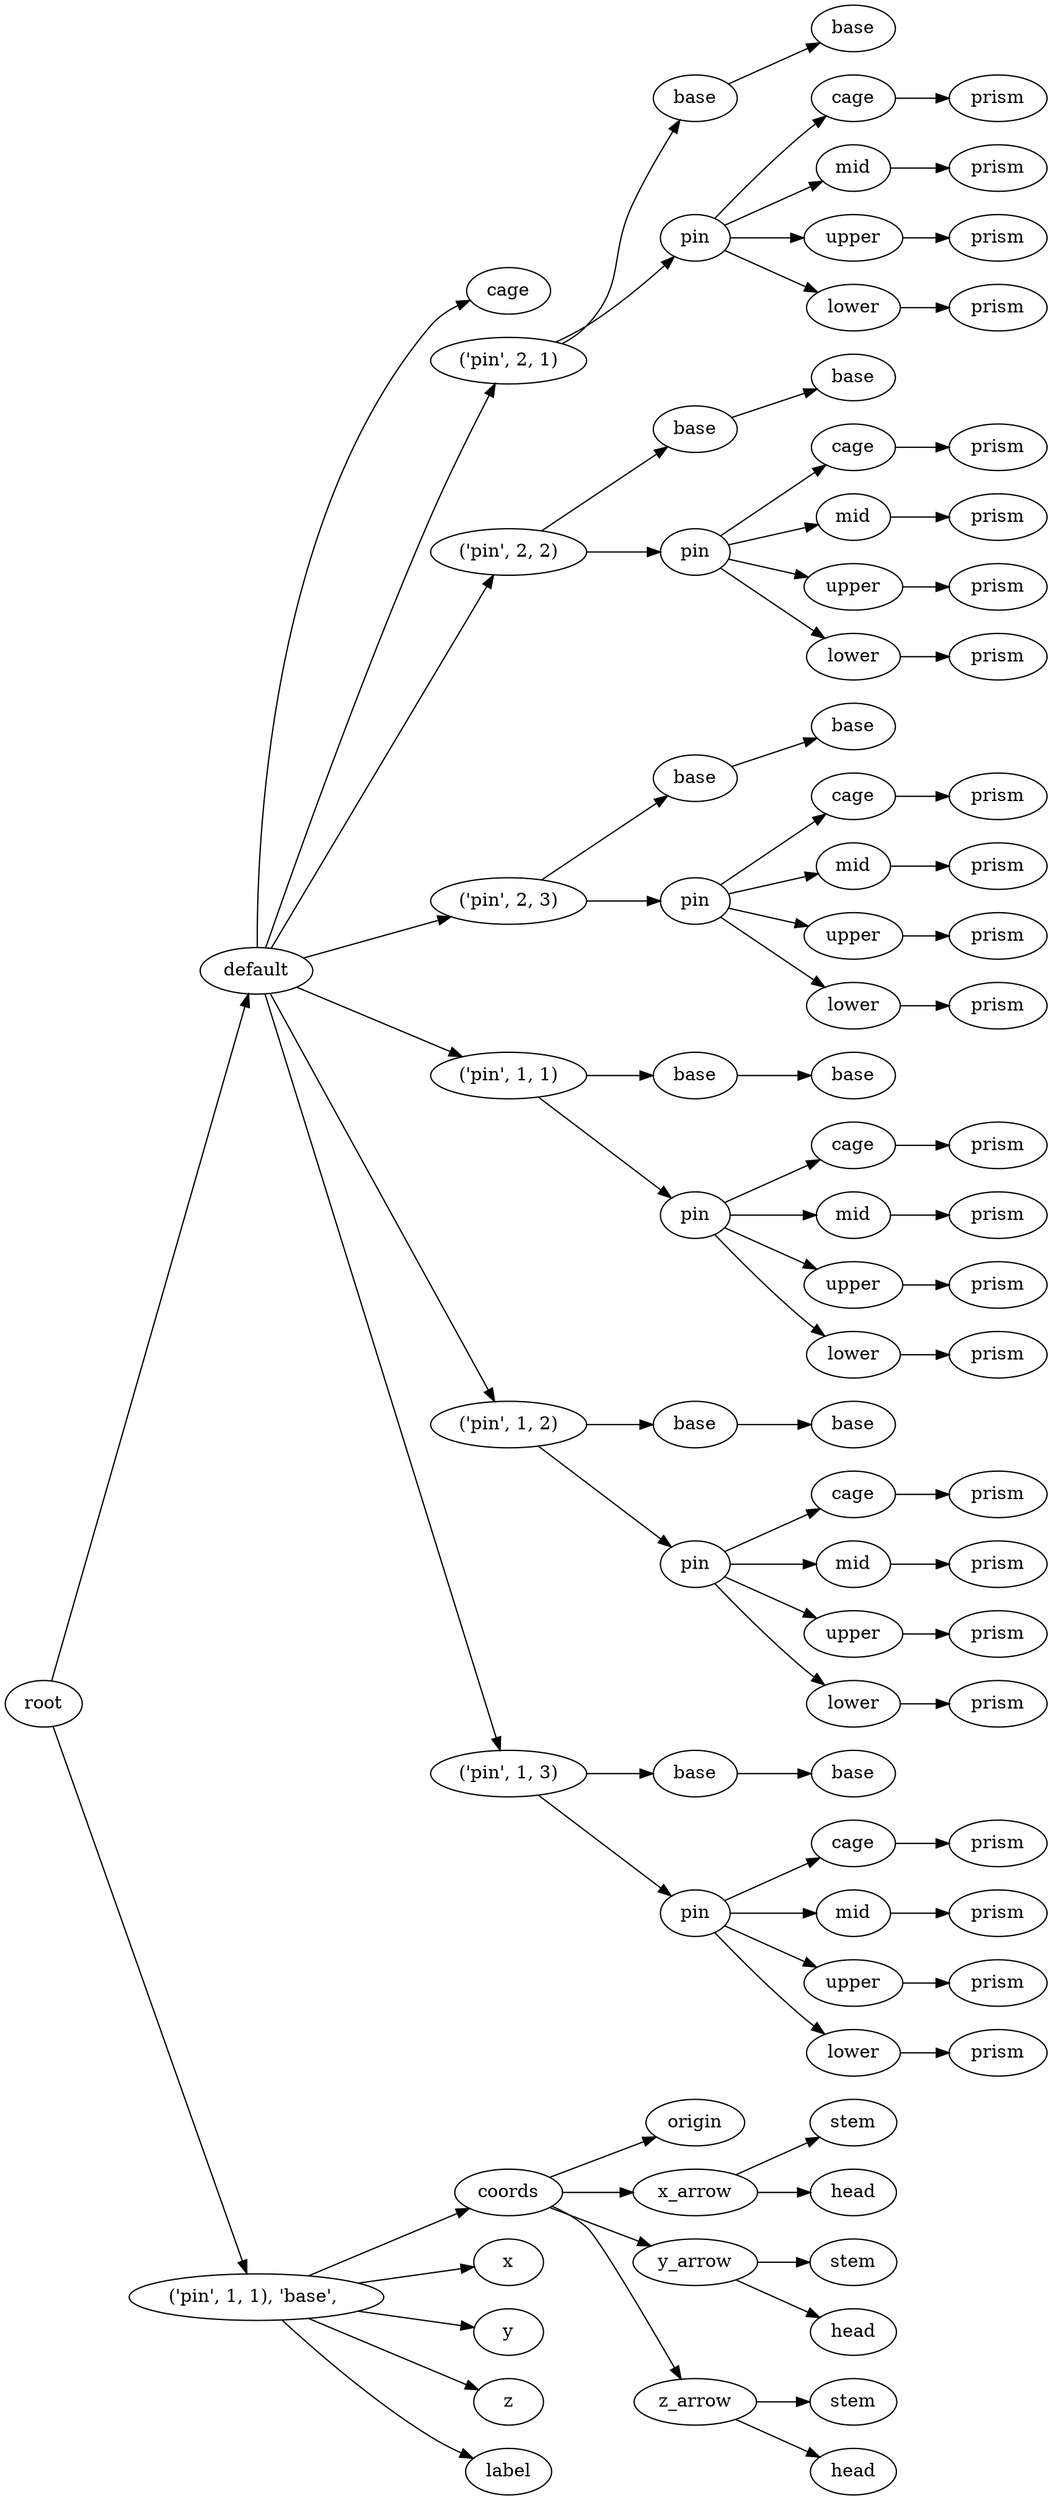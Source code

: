 digraph default {
	graph [rankdir=LR]
	root_1 [label=root href="javascript:s=&quot;\(\)\nNone&quot;; console.log(s); alert(s);"]
	default_2 [label=default href="javascript:s=&quot;\(&#x27;default&#x27;,\)\nHeader&quot;; console.log(s); alert(s);" tooltip=Header]
	cage_3 [label=cage href="javascript:s=&quot;\(&#x27;default&#x27;,\ &#x27;cage&#x27;\)\nBox&quot;; console.log(s); alert(s);" tooltip=Box]
	pin_4 [label="\('pin',\ 2,\ 1\)" href="javascript:s=&quot;\(&#x27;default&#x27;,\ \(&#x27;pin&#x27;,\ 2,\ 1\)\)\nMaker&quot;; console.log(s); alert(s);" tooltip=Maker]
	base_5 [label=base href="javascript:s=&quot;\(&#x27;default&#x27;,\ \(&#x27;pin&#x27;,\ 2,\ 1\),\ &#x27;base&#x27;\)\nHeaderBase&quot;; console.log(s); alert(s);" tooltip=HeaderBase]
	base_6 [label=base href="javascript:s=&quot;\(&#x27;default&#x27;,\ \(&#x27;pin&#x27;,\ 2,\ 1\),\ &#x27;base&#x27;,\ &#x27;base&#x27;\)\nLinearExtrude&quot;; console.log(s); alert(s);" tooltip=LinearExtrude]
	pin_7 [label=pin href="javascript:s=&quot;\(&#x27;default&#x27;,\ \(&#x27;pin&#x27;,\ 2,\ 1\),\ &#x27;pin&#x27;\)\nHeaderPin&quot;; console.log(s); alert(s);" tooltip=HeaderPin]
	cage_8 [label=cage href="javascript:s=&quot;\(&#x27;default&#x27;,\ \(&#x27;pin&#x27;,\ 2,\ 1\),\ &#x27;pin&#x27;,\ &#x27;cage&#x27;\)\nRegularPrism&quot;; console.log(s); alert(s);" tooltip=RegularPrism]
	prism_9 [label=prism href="javascript:s=&quot;\(&#x27;default&#x27;,\ \(&#x27;pin&#x27;,\ 2,\ 1\),\ &#x27;pin&#x27;,\ &#x27;cage&#x27;,\ &#x27;prism&#x27;\)\nLinearExtrude&quot;; console.log(s); alert(s);" tooltip=LinearExtrude]
	mid_10 [label=mid href="javascript:s=&quot;\(&#x27;default&#x27;,\ \(&#x27;pin&#x27;,\ 2,\ 1\),\ &#x27;pin&#x27;,\ &#x27;mid&#x27;\)\nRegularPrism&quot;; console.log(s); alert(s);" tooltip=RegularPrism]
	prism_11 [label=prism href="javascript:s=&quot;\(&#x27;default&#x27;,\ \(&#x27;pin&#x27;,\ 2,\ 1\),\ &#x27;pin&#x27;,\ &#x27;mid&#x27;,\ &#x27;prism&#x27;\)\nLinearExtrude&quot;; console.log(s); alert(s);" tooltip=LinearExtrude]
	upper_12 [label=upper href="javascript:s=&quot;\(&#x27;default&#x27;,\ \(&#x27;pin&#x27;,\ 2,\ 1\),\ &#x27;pin&#x27;,\ &#x27;upper&#x27;\)\nRegularPrism&quot;; console.log(s); alert(s);" tooltip=RegularPrism]
	prism_13 [label=prism href="javascript:s=&quot;\(&#x27;default&#x27;,\ \(&#x27;pin&#x27;,\ 2,\ 1\),\ &#x27;pin&#x27;,\ &#x27;upper&#x27;,\ &#x27;prism&#x27;\)\nLinearExtrude&quot;; console.log(s); alert(s);" tooltip=LinearExtrude]
	lower_14 [label=lower href="javascript:s=&quot;\(&#x27;default&#x27;,\ \(&#x27;pin&#x27;,\ 2,\ 1\),\ &#x27;pin&#x27;,\ &#x27;lower&#x27;\)\nRegularPrism&quot;; console.log(s); alert(s);" tooltip=RegularPrism]
	prism_15 [label=prism href="javascript:s=&quot;\(&#x27;default&#x27;,\ \(&#x27;pin&#x27;,\ 2,\ 1\),\ &#x27;pin&#x27;,\ &#x27;lower&#x27;,\ &#x27;prism&#x27;\)\nLinearExtrude&quot;; console.log(s); alert(s);" tooltip=LinearExtrude]
	pin_16 [label="\('pin',\ 2,\ 2\)" href="javascript:s=&quot;\(&#x27;default&#x27;,\ \(&#x27;pin&#x27;,\ 2,\ 2\)\)\nMaker&quot;; console.log(s); alert(s);" tooltip=Maker]
	base_17 [label=base href="javascript:s=&quot;\(&#x27;default&#x27;,\ \(&#x27;pin&#x27;,\ 2,\ 2\),\ &#x27;base&#x27;\)\nHeaderBase&quot;; console.log(s); alert(s);" tooltip=HeaderBase]
	base_18 [label=base href="javascript:s=&quot;\(&#x27;default&#x27;,\ \(&#x27;pin&#x27;,\ 2,\ 2\),\ &#x27;base&#x27;,\ &#x27;base&#x27;\)\nLinearExtrude&quot;; console.log(s); alert(s);" tooltip=LinearExtrude]
	pin_19 [label=pin href="javascript:s=&quot;\(&#x27;default&#x27;,\ \(&#x27;pin&#x27;,\ 2,\ 2\),\ &#x27;pin&#x27;\)\nHeaderPin&quot;; console.log(s); alert(s);" tooltip=HeaderPin]
	cage_20 [label=cage href="javascript:s=&quot;\(&#x27;default&#x27;,\ \(&#x27;pin&#x27;,\ 2,\ 2\),\ &#x27;pin&#x27;,\ &#x27;cage&#x27;\)\nRegularPrism&quot;; console.log(s); alert(s);" tooltip=RegularPrism]
	prism_21 [label=prism href="javascript:s=&quot;\(&#x27;default&#x27;,\ \(&#x27;pin&#x27;,\ 2,\ 2\),\ &#x27;pin&#x27;,\ &#x27;cage&#x27;,\ &#x27;prism&#x27;\)\nLinearExtrude&quot;; console.log(s); alert(s);" tooltip=LinearExtrude]
	mid_22 [label=mid href="javascript:s=&quot;\(&#x27;default&#x27;,\ \(&#x27;pin&#x27;,\ 2,\ 2\),\ &#x27;pin&#x27;,\ &#x27;mid&#x27;\)\nRegularPrism&quot;; console.log(s); alert(s);" tooltip=RegularPrism]
	prism_23 [label=prism href="javascript:s=&quot;\(&#x27;default&#x27;,\ \(&#x27;pin&#x27;,\ 2,\ 2\),\ &#x27;pin&#x27;,\ &#x27;mid&#x27;,\ &#x27;prism&#x27;\)\nLinearExtrude&quot;; console.log(s); alert(s);" tooltip=LinearExtrude]
	upper_24 [label=upper href="javascript:s=&quot;\(&#x27;default&#x27;,\ \(&#x27;pin&#x27;,\ 2,\ 2\),\ &#x27;pin&#x27;,\ &#x27;upper&#x27;\)\nRegularPrism&quot;; console.log(s); alert(s);" tooltip=RegularPrism]
	prism_25 [label=prism href="javascript:s=&quot;\(&#x27;default&#x27;,\ \(&#x27;pin&#x27;,\ 2,\ 2\),\ &#x27;pin&#x27;,\ &#x27;upper&#x27;,\ &#x27;prism&#x27;\)\nLinearExtrude&quot;; console.log(s); alert(s);" tooltip=LinearExtrude]
	lower_26 [label=lower href="javascript:s=&quot;\(&#x27;default&#x27;,\ \(&#x27;pin&#x27;,\ 2,\ 2\),\ &#x27;pin&#x27;,\ &#x27;lower&#x27;\)\nRegularPrism&quot;; console.log(s); alert(s);" tooltip=RegularPrism]
	prism_27 [label=prism href="javascript:s=&quot;\(&#x27;default&#x27;,\ \(&#x27;pin&#x27;,\ 2,\ 2\),\ &#x27;pin&#x27;,\ &#x27;lower&#x27;,\ &#x27;prism&#x27;\)\nLinearExtrude&quot;; console.log(s); alert(s);" tooltip=LinearExtrude]
	pin_28 [label="\('pin',\ 2,\ 3\)" href="javascript:s=&quot;\(&#x27;default&#x27;,\ \(&#x27;pin&#x27;,\ 2,\ 3\)\)\nMaker&quot;; console.log(s); alert(s);" tooltip=Maker]
	base_29 [label=base href="javascript:s=&quot;\(&#x27;default&#x27;,\ \(&#x27;pin&#x27;,\ 2,\ 3\),\ &#x27;base&#x27;\)\nHeaderBase&quot;; console.log(s); alert(s);" tooltip=HeaderBase]
	base_30 [label=base href="javascript:s=&quot;\(&#x27;default&#x27;,\ \(&#x27;pin&#x27;,\ 2,\ 3\),\ &#x27;base&#x27;,\ &#x27;base&#x27;\)\nLinearExtrude&quot;; console.log(s); alert(s);" tooltip=LinearExtrude]
	pin_31 [label=pin href="javascript:s=&quot;\(&#x27;default&#x27;,\ \(&#x27;pin&#x27;,\ 2,\ 3\),\ &#x27;pin&#x27;\)\nHeaderPin&quot;; console.log(s); alert(s);" tooltip=HeaderPin]
	cage_32 [label=cage href="javascript:s=&quot;\(&#x27;default&#x27;,\ \(&#x27;pin&#x27;,\ 2,\ 3\),\ &#x27;pin&#x27;,\ &#x27;cage&#x27;\)\nRegularPrism&quot;; console.log(s); alert(s);" tooltip=RegularPrism]
	prism_33 [label=prism href="javascript:s=&quot;\(&#x27;default&#x27;,\ \(&#x27;pin&#x27;,\ 2,\ 3\),\ &#x27;pin&#x27;,\ &#x27;cage&#x27;,\ &#x27;prism&#x27;\)\nLinearExtrude&quot;; console.log(s); alert(s);" tooltip=LinearExtrude]
	mid_34 [label=mid href="javascript:s=&quot;\(&#x27;default&#x27;,\ \(&#x27;pin&#x27;,\ 2,\ 3\),\ &#x27;pin&#x27;,\ &#x27;mid&#x27;\)\nRegularPrism&quot;; console.log(s); alert(s);" tooltip=RegularPrism]
	prism_35 [label=prism href="javascript:s=&quot;\(&#x27;default&#x27;,\ \(&#x27;pin&#x27;,\ 2,\ 3\),\ &#x27;pin&#x27;,\ &#x27;mid&#x27;,\ &#x27;prism&#x27;\)\nLinearExtrude&quot;; console.log(s); alert(s);" tooltip=LinearExtrude]
	upper_36 [label=upper href="javascript:s=&quot;\(&#x27;default&#x27;,\ \(&#x27;pin&#x27;,\ 2,\ 3\),\ &#x27;pin&#x27;,\ &#x27;upper&#x27;\)\nRegularPrism&quot;; console.log(s); alert(s);" tooltip=RegularPrism]
	prism_37 [label=prism href="javascript:s=&quot;\(&#x27;default&#x27;,\ \(&#x27;pin&#x27;,\ 2,\ 3\),\ &#x27;pin&#x27;,\ &#x27;upper&#x27;,\ &#x27;prism&#x27;\)\nLinearExtrude&quot;; console.log(s); alert(s);" tooltip=LinearExtrude]
	lower_38 [label=lower href="javascript:s=&quot;\(&#x27;default&#x27;,\ \(&#x27;pin&#x27;,\ 2,\ 3\),\ &#x27;pin&#x27;,\ &#x27;lower&#x27;\)\nRegularPrism&quot;; console.log(s); alert(s);" tooltip=RegularPrism]
	prism_39 [label=prism href="javascript:s=&quot;\(&#x27;default&#x27;,\ \(&#x27;pin&#x27;,\ 2,\ 3\),\ &#x27;pin&#x27;,\ &#x27;lower&#x27;,\ &#x27;prism&#x27;\)\nLinearExtrude&quot;; console.log(s); alert(s);" tooltip=LinearExtrude]
	pin_40 [label="\('pin',\ 1,\ 1\)" href="javascript:s=&quot;\(&#x27;default&#x27;,\ \(&#x27;pin&#x27;,\ 1,\ 1\)\)\nMaker&quot;; console.log(s); alert(s);" tooltip=Maker]
	base_41 [label=base href="javascript:s=&quot;\(&#x27;default&#x27;,\ \(&#x27;pin&#x27;,\ 1,\ 1\),\ &#x27;base&#x27;\)\nHeaderBase&quot;; console.log(s); alert(s);" tooltip=HeaderBase]
	base_42 [label=base href="javascript:s=&quot;\(&#x27;default&#x27;,\ \(&#x27;pin&#x27;,\ 1,\ 1\),\ &#x27;base&#x27;,\ &#x27;base&#x27;\)\nLinearExtrude&quot;; console.log(s); alert(s);" tooltip=LinearExtrude]
	pin_43 [label=pin href="javascript:s=&quot;\(&#x27;default&#x27;,\ \(&#x27;pin&#x27;,\ 1,\ 1\),\ &#x27;pin&#x27;\)\nHeaderPin&quot;; console.log(s); alert(s);" tooltip=HeaderPin]
	cage_44 [label=cage href="javascript:s=&quot;\(&#x27;default&#x27;,\ \(&#x27;pin&#x27;,\ 1,\ 1\),\ &#x27;pin&#x27;,\ &#x27;cage&#x27;\)\nRegularPrism&quot;; console.log(s); alert(s);" tooltip=RegularPrism]
	prism_45 [label=prism href="javascript:s=&quot;\(&#x27;default&#x27;,\ \(&#x27;pin&#x27;,\ 1,\ 1\),\ &#x27;pin&#x27;,\ &#x27;cage&#x27;,\ &#x27;prism&#x27;\)\nLinearExtrude&quot;; console.log(s); alert(s);" tooltip=LinearExtrude]
	mid_46 [label=mid href="javascript:s=&quot;\(&#x27;default&#x27;,\ \(&#x27;pin&#x27;,\ 1,\ 1\),\ &#x27;pin&#x27;,\ &#x27;mid&#x27;\)\nRegularPrism&quot;; console.log(s); alert(s);" tooltip=RegularPrism]
	prism_47 [label=prism href="javascript:s=&quot;\(&#x27;default&#x27;,\ \(&#x27;pin&#x27;,\ 1,\ 1\),\ &#x27;pin&#x27;,\ &#x27;mid&#x27;,\ &#x27;prism&#x27;\)\nLinearExtrude&quot;; console.log(s); alert(s);" tooltip=LinearExtrude]
	upper_48 [label=upper href="javascript:s=&quot;\(&#x27;default&#x27;,\ \(&#x27;pin&#x27;,\ 1,\ 1\),\ &#x27;pin&#x27;,\ &#x27;upper&#x27;\)\nRegularPrism&quot;; console.log(s); alert(s);" tooltip=RegularPrism]
	prism_49 [label=prism href="javascript:s=&quot;\(&#x27;default&#x27;,\ \(&#x27;pin&#x27;,\ 1,\ 1\),\ &#x27;pin&#x27;,\ &#x27;upper&#x27;,\ &#x27;prism&#x27;\)\nLinearExtrude&quot;; console.log(s); alert(s);" tooltip=LinearExtrude]
	lower_50 [label=lower href="javascript:s=&quot;\(&#x27;default&#x27;,\ \(&#x27;pin&#x27;,\ 1,\ 1\),\ &#x27;pin&#x27;,\ &#x27;lower&#x27;\)\nRegularPrism&quot;; console.log(s); alert(s);" tooltip=RegularPrism]
	prism_51 [label=prism href="javascript:s=&quot;\(&#x27;default&#x27;,\ \(&#x27;pin&#x27;,\ 1,\ 1\),\ &#x27;pin&#x27;,\ &#x27;lower&#x27;,\ &#x27;prism&#x27;\)\nLinearExtrude&quot;; console.log(s); alert(s);" tooltip=LinearExtrude]
	pin_52 [label="\('pin',\ 1,\ 2\)" href="javascript:s=&quot;\(&#x27;default&#x27;,\ \(&#x27;pin&#x27;,\ 1,\ 2\)\)\nMaker&quot;; console.log(s); alert(s);" tooltip=Maker]
	base_53 [label=base href="javascript:s=&quot;\(&#x27;default&#x27;,\ \(&#x27;pin&#x27;,\ 1,\ 2\),\ &#x27;base&#x27;\)\nHeaderBase&quot;; console.log(s); alert(s);" tooltip=HeaderBase]
	base_54 [label=base href="javascript:s=&quot;\(&#x27;default&#x27;,\ \(&#x27;pin&#x27;,\ 1,\ 2\),\ &#x27;base&#x27;,\ &#x27;base&#x27;\)\nLinearExtrude&quot;; console.log(s); alert(s);" tooltip=LinearExtrude]
	pin_55 [label=pin href="javascript:s=&quot;\(&#x27;default&#x27;,\ \(&#x27;pin&#x27;,\ 1,\ 2\),\ &#x27;pin&#x27;\)\nHeaderPin&quot;; console.log(s); alert(s);" tooltip=HeaderPin]
	cage_56 [label=cage href="javascript:s=&quot;\(&#x27;default&#x27;,\ \(&#x27;pin&#x27;,\ 1,\ 2\),\ &#x27;pin&#x27;,\ &#x27;cage&#x27;\)\nRegularPrism&quot;; console.log(s); alert(s);" tooltip=RegularPrism]
	prism_57 [label=prism href="javascript:s=&quot;\(&#x27;default&#x27;,\ \(&#x27;pin&#x27;,\ 1,\ 2\),\ &#x27;pin&#x27;,\ &#x27;cage&#x27;,\ &#x27;prism&#x27;\)\nLinearExtrude&quot;; console.log(s); alert(s);" tooltip=LinearExtrude]
	mid_58 [label=mid href="javascript:s=&quot;\(&#x27;default&#x27;,\ \(&#x27;pin&#x27;,\ 1,\ 2\),\ &#x27;pin&#x27;,\ &#x27;mid&#x27;\)\nRegularPrism&quot;; console.log(s); alert(s);" tooltip=RegularPrism]
	prism_59 [label=prism href="javascript:s=&quot;\(&#x27;default&#x27;,\ \(&#x27;pin&#x27;,\ 1,\ 2\),\ &#x27;pin&#x27;,\ &#x27;mid&#x27;,\ &#x27;prism&#x27;\)\nLinearExtrude&quot;; console.log(s); alert(s);" tooltip=LinearExtrude]
	upper_60 [label=upper href="javascript:s=&quot;\(&#x27;default&#x27;,\ \(&#x27;pin&#x27;,\ 1,\ 2\),\ &#x27;pin&#x27;,\ &#x27;upper&#x27;\)\nRegularPrism&quot;; console.log(s); alert(s);" tooltip=RegularPrism]
	prism_61 [label=prism href="javascript:s=&quot;\(&#x27;default&#x27;,\ \(&#x27;pin&#x27;,\ 1,\ 2\),\ &#x27;pin&#x27;,\ &#x27;upper&#x27;,\ &#x27;prism&#x27;\)\nLinearExtrude&quot;; console.log(s); alert(s);" tooltip=LinearExtrude]
	lower_62 [label=lower href="javascript:s=&quot;\(&#x27;default&#x27;,\ \(&#x27;pin&#x27;,\ 1,\ 2\),\ &#x27;pin&#x27;,\ &#x27;lower&#x27;\)\nRegularPrism&quot;; console.log(s); alert(s);" tooltip=RegularPrism]
	prism_63 [label=prism href="javascript:s=&quot;\(&#x27;default&#x27;,\ \(&#x27;pin&#x27;,\ 1,\ 2\),\ &#x27;pin&#x27;,\ &#x27;lower&#x27;,\ &#x27;prism&#x27;\)\nLinearExtrude&quot;; console.log(s); alert(s);" tooltip=LinearExtrude]
	pin_64 [label="\('pin',\ 1,\ 3\)" href="javascript:s=&quot;\(&#x27;default&#x27;,\ \(&#x27;pin&#x27;,\ 1,\ 3\)\)\nMaker&quot;; console.log(s); alert(s);" tooltip=Maker]
	base_65 [label=base href="javascript:s=&quot;\(&#x27;default&#x27;,\ \(&#x27;pin&#x27;,\ 1,\ 3\),\ &#x27;base&#x27;\)\nHeaderBase&quot;; console.log(s); alert(s);" tooltip=HeaderBase]
	base_66 [label=base href="javascript:s=&quot;\(&#x27;default&#x27;,\ \(&#x27;pin&#x27;,\ 1,\ 3\),\ &#x27;base&#x27;,\ &#x27;base&#x27;\)\nLinearExtrude&quot;; console.log(s); alert(s);" tooltip=LinearExtrude]
	pin_67 [label=pin href="javascript:s=&quot;\(&#x27;default&#x27;,\ \(&#x27;pin&#x27;,\ 1,\ 3\),\ &#x27;pin&#x27;\)\nHeaderPin&quot;; console.log(s); alert(s);" tooltip=HeaderPin]
	cage_68 [label=cage href="javascript:s=&quot;\(&#x27;default&#x27;,\ \(&#x27;pin&#x27;,\ 1,\ 3\),\ &#x27;pin&#x27;,\ &#x27;cage&#x27;\)\nRegularPrism&quot;; console.log(s); alert(s);" tooltip=RegularPrism]
	prism_69 [label=prism href="javascript:s=&quot;\(&#x27;default&#x27;,\ \(&#x27;pin&#x27;,\ 1,\ 3\),\ &#x27;pin&#x27;,\ &#x27;cage&#x27;,\ &#x27;prism&#x27;\)\nLinearExtrude&quot;; console.log(s); alert(s);" tooltip=LinearExtrude]
	mid_70 [label=mid href="javascript:s=&quot;\(&#x27;default&#x27;,\ \(&#x27;pin&#x27;,\ 1,\ 3\),\ &#x27;pin&#x27;,\ &#x27;mid&#x27;\)\nRegularPrism&quot;; console.log(s); alert(s);" tooltip=RegularPrism]
	prism_71 [label=prism href="javascript:s=&quot;\(&#x27;default&#x27;,\ \(&#x27;pin&#x27;,\ 1,\ 3\),\ &#x27;pin&#x27;,\ &#x27;mid&#x27;,\ &#x27;prism&#x27;\)\nLinearExtrude&quot;; console.log(s); alert(s);" tooltip=LinearExtrude]
	upper_72 [label=upper href="javascript:s=&quot;\(&#x27;default&#x27;,\ \(&#x27;pin&#x27;,\ 1,\ 3\),\ &#x27;pin&#x27;,\ &#x27;upper&#x27;\)\nRegularPrism&quot;; console.log(s); alert(s);" tooltip=RegularPrism]
	prism_73 [label=prism href="javascript:s=&quot;\(&#x27;default&#x27;,\ \(&#x27;pin&#x27;,\ 1,\ 3\),\ &#x27;pin&#x27;,\ &#x27;upper&#x27;,\ &#x27;prism&#x27;\)\nLinearExtrude&quot;; console.log(s); alert(s);" tooltip=LinearExtrude]
	lower_74 [label=lower href="javascript:s=&quot;\(&#x27;default&#x27;,\ \(&#x27;pin&#x27;,\ 1,\ 3\),\ &#x27;pin&#x27;,\ &#x27;lower&#x27;\)\nRegularPrism&quot;; console.log(s); alert(s);" tooltip=RegularPrism]
	prism_75 [label=prism href="javascript:s=&quot;\(&#x27;default&#x27;,\ \(&#x27;pin&#x27;,\ 1,\ 3\),\ &#x27;pin&#x27;,\ &#x27;lower&#x27;,\ &#x27;prism&#x27;\)\nLinearExtrude&quot;; console.log(s); alert(s);" tooltip=LinearExtrude]
	76 [label="\('pin',\ 1,\ 1\),\ 'base',\ " href="javascript:s=&quot;\(&quot;\(&#x27;pin&#x27;,\ 1,\ 1\),\ &#x27;base&#x27;,\ &quot;,\)\nAnnotatedCoordinates&quot;; console.log(s); alert(s);" tooltip=AnnotatedCoordinates]
	coords_77 [label=coords href="javascript:s=&quot;\(&quot;\(&#x27;pin&#x27;,\ 1,\ 1\),\ &#x27;base&#x27;,\ &quot;,\ &#x27;coords&#x27;\)\nCoordinates&quot;; console.log(s); alert(s);" tooltip=Coordinates]
	origin_78 [label=origin href="javascript:s=&quot;\(&quot;\(&#x27;pin&#x27;,\ 1,\ 1\),\ &#x27;base&#x27;,\ &quot;,\ &#x27;coords&#x27;,\ &#x27;origin&#x27;\)\nCoordinatesCage&quot;; console.log(s); alert(s);" tooltip=CoordinatesCage]
	x_arrow_79 [label=x_arrow href="javascript:s=&quot;\(&quot;\(&#x27;pin&#x27;,\ 1,\ 1\),\ &#x27;base&#x27;,\ &quot;,\ &#x27;coords&#x27;,\ &#x27;x_arrow&#x27;\)\nArrow&quot;; console.log(s); alert(s);" tooltip=Arrow]
	stem_80 [label=stem href="javascript:s=&quot;\(&quot;\(&#x27;pin&#x27;,\ 1,\ 1\),\ &#x27;base&#x27;,\ &quot;,\ &#x27;coords&#x27;,\ &#x27;x_arrow&#x27;,\ &#x27;stem&#x27;\)\nCone&quot;; console.log(s); alert(s);" tooltip=Cone]
	head_81 [label=head href="javascript:s=&quot;\(&quot;\(&#x27;pin&#x27;,\ 1,\ 1\),\ &#x27;base&#x27;,\ &quot;,\ &#x27;coords&#x27;,\ &#x27;x_arrow&#x27;,\ &#x27;head&#x27;\)\nCone&quot;; console.log(s); alert(s);" tooltip=Cone]
	y_arrow_82 [label=y_arrow href="javascript:s=&quot;\(&quot;\(&#x27;pin&#x27;,\ 1,\ 1\),\ &#x27;base&#x27;,\ &quot;,\ &#x27;coords&#x27;,\ &#x27;y_arrow&#x27;\)\nArrow&quot;; console.log(s); alert(s);" tooltip=Arrow]
	stem_83 [label=stem href="javascript:s=&quot;\(&quot;\(&#x27;pin&#x27;,\ 1,\ 1\),\ &#x27;base&#x27;,\ &quot;,\ &#x27;coords&#x27;,\ &#x27;y_arrow&#x27;,\ &#x27;stem&#x27;\)\nCone&quot;; console.log(s); alert(s);" tooltip=Cone]
	head_84 [label=head href="javascript:s=&quot;\(&quot;\(&#x27;pin&#x27;,\ 1,\ 1\),\ &#x27;base&#x27;,\ &quot;,\ &#x27;coords&#x27;,\ &#x27;y_arrow&#x27;,\ &#x27;head&#x27;\)\nCone&quot;; console.log(s); alert(s);" tooltip=Cone]
	z_arrow_85 [label=z_arrow href="javascript:s=&quot;\(&quot;\(&#x27;pin&#x27;,\ 1,\ 1\),\ &#x27;base&#x27;,\ &quot;,\ &#x27;coords&#x27;,\ &#x27;z_arrow&#x27;\)\nArrow&quot;; console.log(s); alert(s);" tooltip=Arrow]
	stem_86 [label=stem href="javascript:s=&quot;\(&quot;\(&#x27;pin&#x27;,\ 1,\ 1\),\ &#x27;base&#x27;,\ &quot;,\ &#x27;coords&#x27;,\ &#x27;z_arrow&#x27;,\ &#x27;stem&#x27;\)\nCone&quot;; console.log(s); alert(s);" tooltip=Cone]
	head_87 [label=head href="javascript:s=&quot;\(&quot;\(&#x27;pin&#x27;,\ 1,\ 1\),\ &#x27;base&#x27;,\ &quot;,\ &#x27;coords&#x27;,\ &#x27;z_arrow&#x27;,\ &#x27;head&#x27;\)\nCone&quot;; console.log(s); alert(s);" tooltip=Cone]
	x_88 [label=x href="javascript:s=&quot;\(&quot;\(&#x27;pin&#x27;,\ 1,\ 1\),\ &#x27;base&#x27;,\ &quot;,\ &#x27;x&#x27;\)\nText&quot;; console.log(s); alert(s);" tooltip=Text]
	y_89 [label=y href="javascript:s=&quot;\(&quot;\(&#x27;pin&#x27;,\ 1,\ 1\),\ &#x27;base&#x27;,\ &quot;,\ &#x27;y&#x27;\)\nText&quot;; console.log(s); alert(s);" tooltip=Text]
	z_90 [label=z href="javascript:s=&quot;\(&quot;\(&#x27;pin&#x27;,\ 1,\ 1\),\ &#x27;base&#x27;,\ &quot;,\ &#x27;z&#x27;\)\nText&quot;; console.log(s); alert(s);" tooltip=Text]
	label_91 [label=label href="javascript:s=&quot;\(&quot;\(&#x27;pin&#x27;,\ 1,\ 1\),\ &#x27;base&#x27;,\ &quot;,\ &#x27;label&#x27;\)\nText&quot;; console.log(s); alert(s);" tooltip=Text]
	root_1 -> default_2
	default_2 -> cage_3
	default_2 -> pin_4
	pin_4 -> base_5
	base_5 -> base_6
	pin_4 -> pin_7
	pin_7 -> cage_8
	cage_8 -> prism_9
	pin_7 -> mid_10
	mid_10 -> prism_11
	pin_7 -> upper_12
	upper_12 -> prism_13
	pin_7 -> lower_14
	lower_14 -> prism_15
	default_2 -> pin_16
	pin_16 -> base_17
	base_17 -> base_18
	pin_16 -> pin_19
	pin_19 -> cage_20
	cage_20 -> prism_21
	pin_19 -> mid_22
	mid_22 -> prism_23
	pin_19 -> upper_24
	upper_24 -> prism_25
	pin_19 -> lower_26
	lower_26 -> prism_27
	default_2 -> pin_28
	pin_28 -> base_29
	base_29 -> base_30
	pin_28 -> pin_31
	pin_31 -> cage_32
	cage_32 -> prism_33
	pin_31 -> mid_34
	mid_34 -> prism_35
	pin_31 -> upper_36
	upper_36 -> prism_37
	pin_31 -> lower_38
	lower_38 -> prism_39
	default_2 -> pin_40
	pin_40 -> base_41
	base_41 -> base_42
	pin_40 -> pin_43
	pin_43 -> cage_44
	cage_44 -> prism_45
	pin_43 -> mid_46
	mid_46 -> prism_47
	pin_43 -> upper_48
	upper_48 -> prism_49
	pin_43 -> lower_50
	lower_50 -> prism_51
	default_2 -> pin_52
	pin_52 -> base_53
	base_53 -> base_54
	pin_52 -> pin_55
	pin_55 -> cage_56
	cage_56 -> prism_57
	pin_55 -> mid_58
	mid_58 -> prism_59
	pin_55 -> upper_60
	upper_60 -> prism_61
	pin_55 -> lower_62
	lower_62 -> prism_63
	default_2 -> pin_64
	pin_64 -> base_65
	base_65 -> base_66
	pin_64 -> pin_67
	pin_67 -> cage_68
	cage_68 -> prism_69
	pin_67 -> mid_70
	mid_70 -> prism_71
	pin_67 -> upper_72
	upper_72 -> prism_73
	pin_67 -> lower_74
	lower_74 -> prism_75
	root_1 -> 76
	76 -> coords_77
	coords_77 -> origin_78
	coords_77 -> x_arrow_79
	x_arrow_79 -> stem_80
	x_arrow_79 -> head_81
	coords_77 -> y_arrow_82
	y_arrow_82 -> stem_83
	y_arrow_82 -> head_84
	coords_77 -> z_arrow_85
	z_arrow_85 -> stem_86
	z_arrow_85 -> head_87
	76 -> x_88
	76 -> y_89
	76 -> z_90
	76 -> label_91
}
